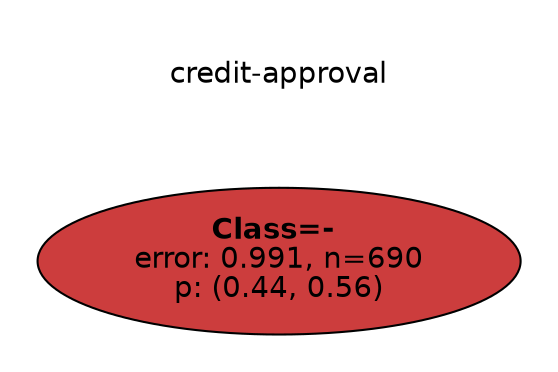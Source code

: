 digraph Tree {
splines=false;
graph [pad=".25", ranksep="0.5", nodesep="1"];
node [shape=rect, style="filled", color="black", fontname="helvetica",fillcolor="white"] ;
edge [fontname="helvetica"] ;
0 [label="credit-approval", shape=plaintext];
0:s -> 1:n [style=invis];   
1 [label=<<b> Class=- </b> <br/> error: 0.991, n=690 <br/> p: (0.44, 0.56) >, fillcolor="0.000 0.7 0.800", shape="oval"];

}